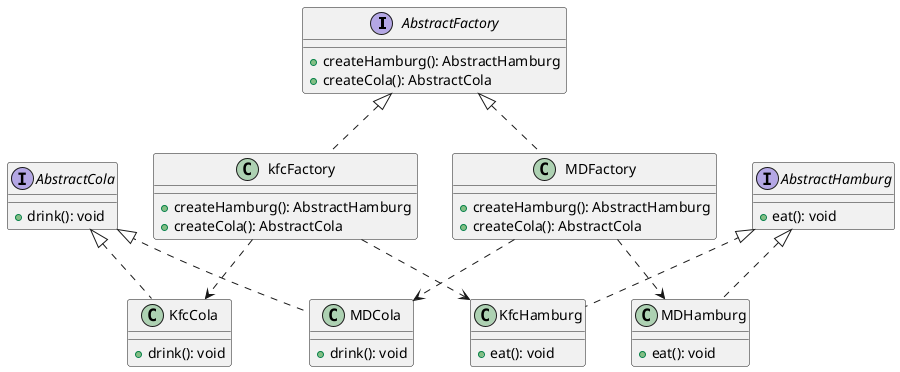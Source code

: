 @startuml

interface       AbstractFactory
interface       AbstractCola
interface       AbstractHamburg


AbstractFactory <|.. kfcFactory
AbstractFactory <|.. MDFactory

AbstractCola <|.. KfcCola
AbstractHamburg <|.. KfcHamburg

AbstractHamburg <|.. MDHamburg
AbstractCola <|.. MDCola

kfcFactory ..> KfcCola
kfcFactory ..> KfcHamburg
MDFactory ..> MDCola
MDFactory ..> MDHamburg

AbstractFactory : +createHamburg(): AbstractHamburg
AbstractFactory : +createCola(): AbstractCola

kfcFactory : +createHamburg(): AbstractHamburg
kfcFactory : +createCola(): AbstractCola

MDFactory : +createHamburg(): AbstractHamburg
MDFactory : +createCola(): AbstractCola

AbstractCola : +drink(): void
KfcCola : +drink(): void
MDCola : +drink(): void

AbstractHamburg : +eat(): void
KfcHamburg : +eat(): void
MDHamburg : +eat(): void

@enduml